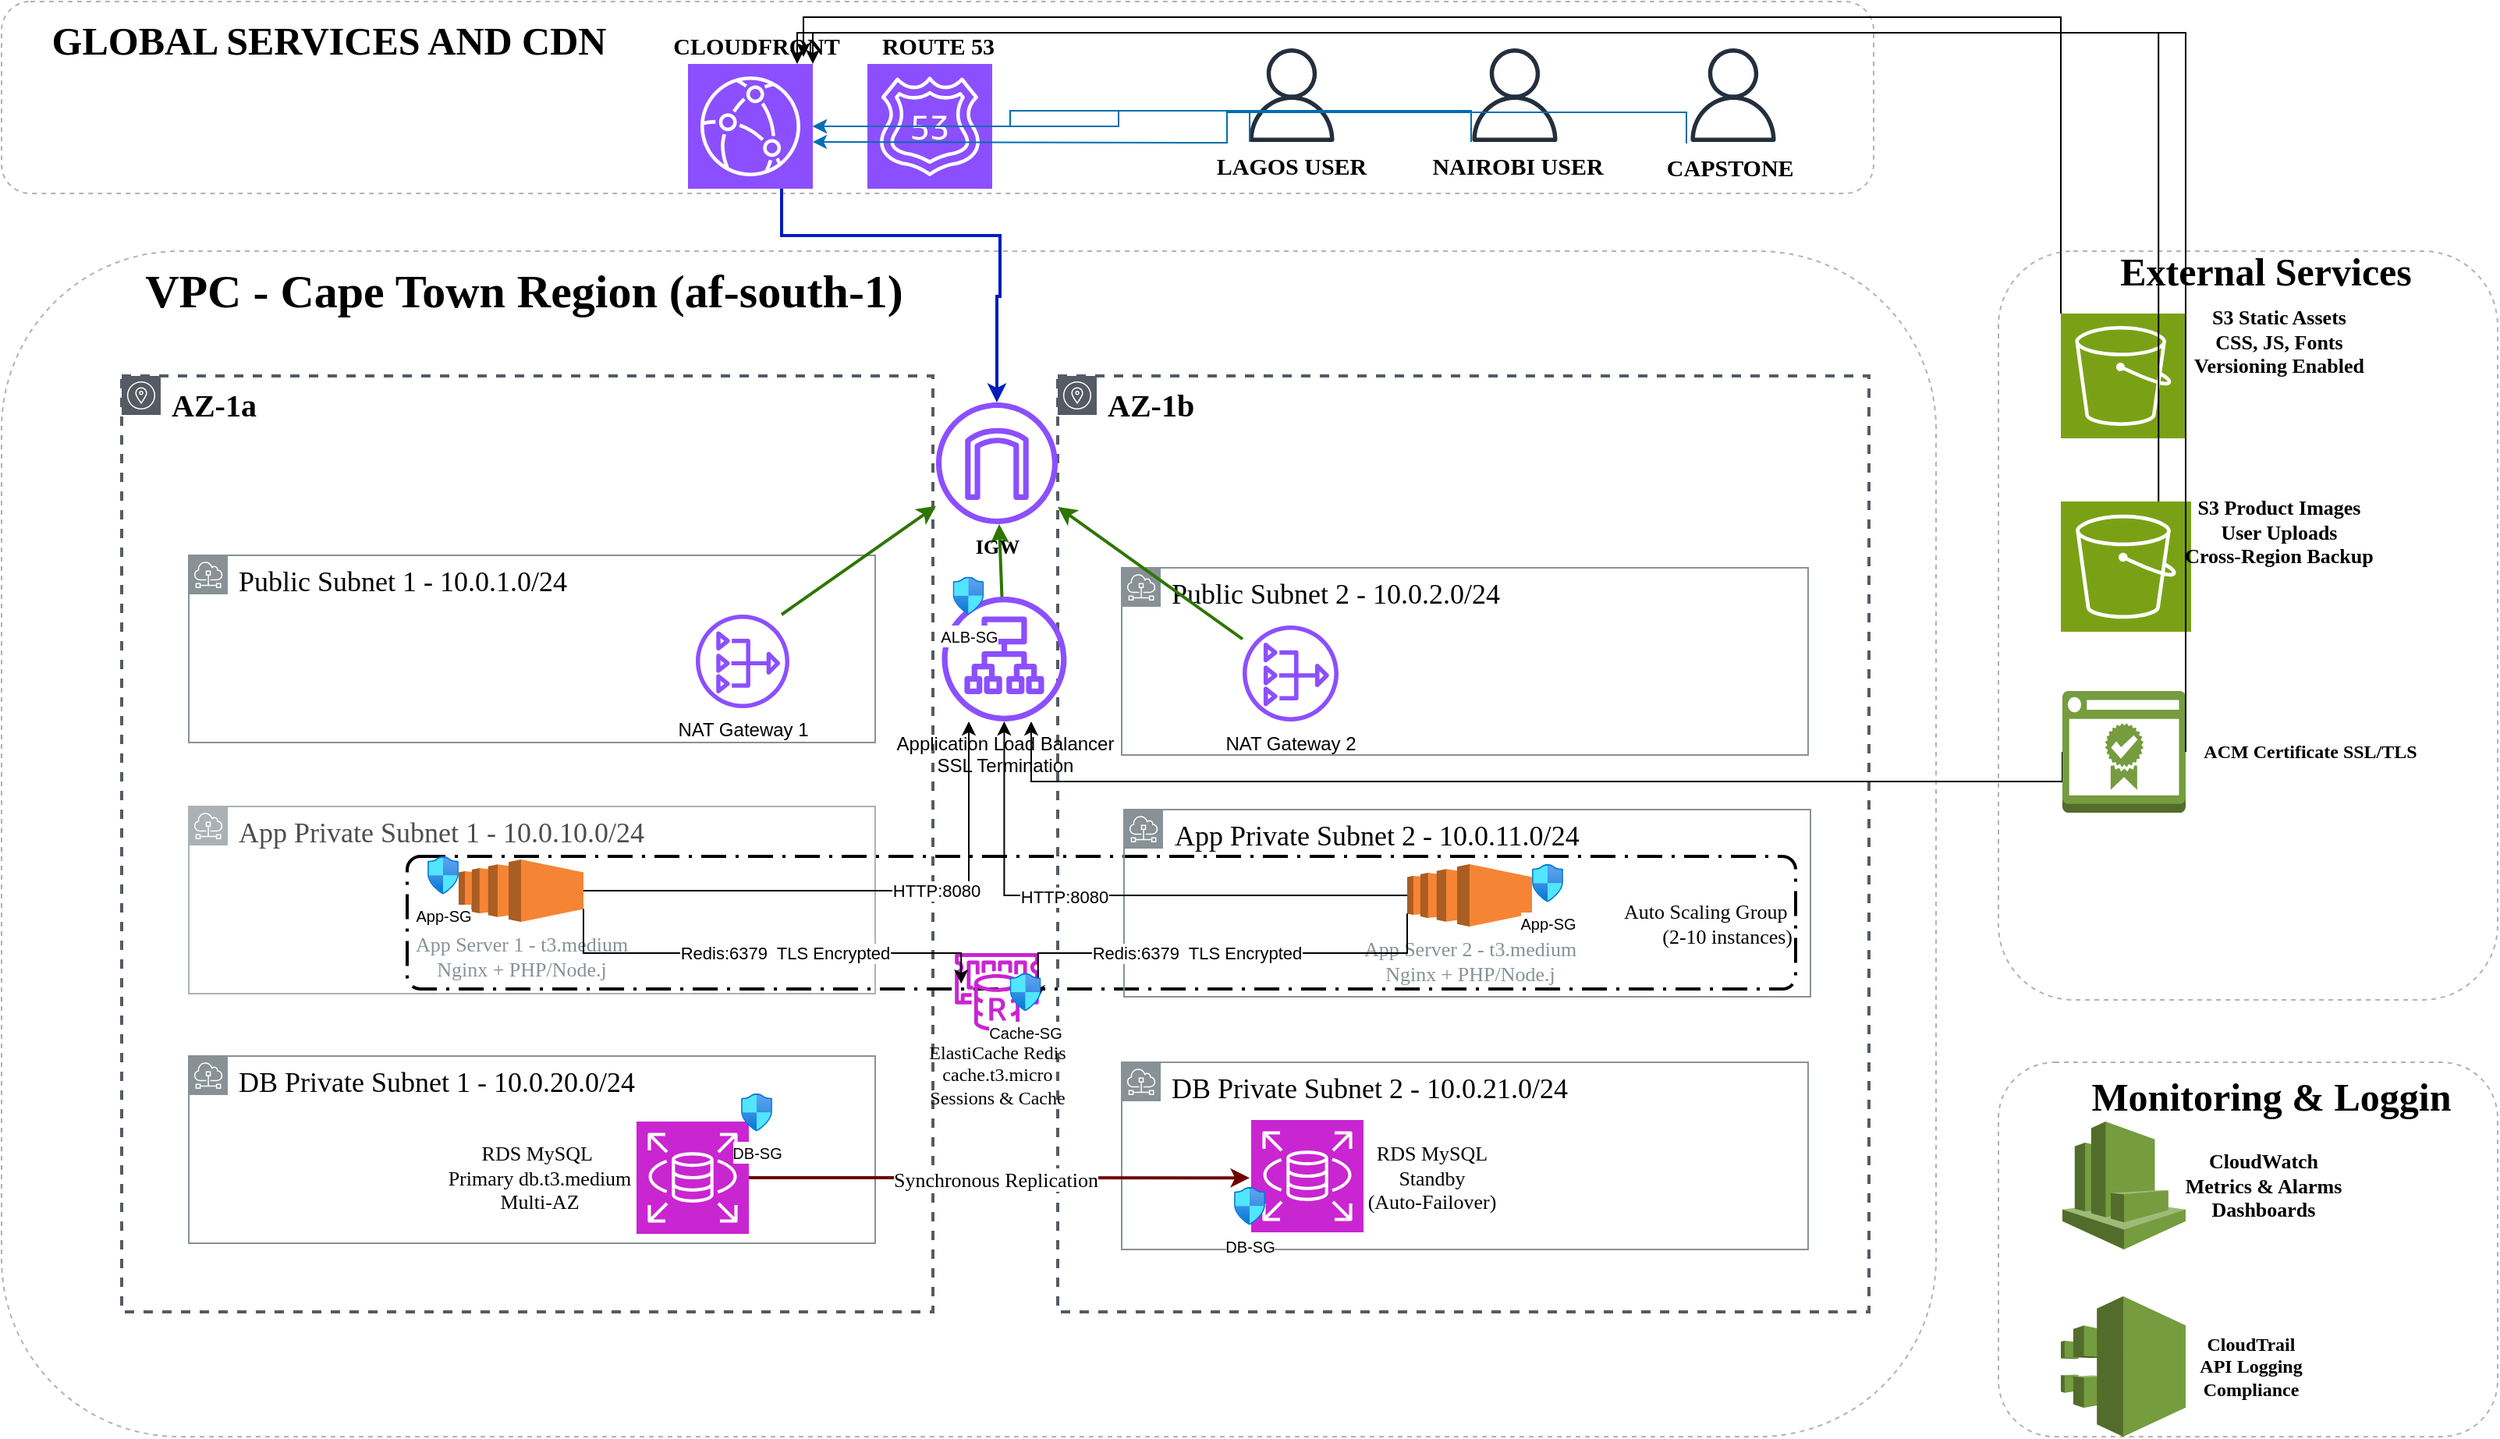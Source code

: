 <mxfile version="28.0.6">
  <diagram name="Page-1" id="5TcO3Cgt4jgk33reGoPJ">
    <mxGraphModel dx="1216" dy="671" grid="1" gridSize="10" guides="1" tooltips="1" connect="1" arrows="1" fold="1" page="1" pageScale="1" pageWidth="1654" pageHeight="1169" background="light-dark(#FFFFFF,#FFFFFF)" math="0" shadow="0">
      <root>
        <mxCell id="0" />
        <mxCell id="1" parent="0" />
        <mxCell id="nSHwTRVry-LW_iIkhGNn-30" value="&lt;span style=&quot;font-size: 18px;&quot;&gt;&lt;font face=&quot;Arial Bold&quot; style=&quot;color: light-dark(rgb(0, 0, 0), rgb(0, 0, 0));&quot;&gt;App Private Subnet 1 - 10.0.10.0/24&lt;/font&gt;&lt;/span&gt;" style="sketch=0;outlineConnect=0;gradientColor=none;html=1;whiteSpace=wrap;fontSize=12;fontStyle=0;shape=mxgraph.aws4.group;grIcon=mxgraph.aws4.group_subnet;strokeColor=light-dark(#879196,#000000);fillColor=none;verticalAlign=top;align=left;spacingLeft=30;fontColor=#879196;dashed=0;" vertex="1" parent="1">
          <mxGeometry x="120" y="596" width="440" height="120" as="geometry" />
        </mxCell>
        <mxCell id="sDEc0Gv_ijARRJc-_JzN-5" value="" style="rounded=1;whiteSpace=wrap;html=1;opacity=30;dashed=1;strokeColor=light-dark(#000000,#D3D3D3);" parent="1" vertex="1">
          <mxGeometry y="240" width="1240" height="760" as="geometry" />
        </mxCell>
        <mxCell id="nSHwTRVry-LW_iIkhGNn-27" value="&lt;font face=&quot;Arial Bold&quot; style=&quot;color: light-dark(rgb(0, 0, 0), rgb(0, 0, 0)); font-size: 20px;&quot;&gt;&lt;b style=&quot;&quot;&gt;AZ-1b&lt;/b&gt;&lt;/font&gt;" style="sketch=0;outlineConnect=0;gradientColor=none;html=1;whiteSpace=wrap;fontSize=12;fontStyle=0;shape=mxgraph.aws4.group;grIcon=mxgraph.aws4.group_availability_zone;strokeColor=light-dark(#545B64,#000000);fillColor=none;verticalAlign=top;align=left;spacingLeft=30;fontColor=#545B64;dashed=1;strokeWidth=2;" vertex="1" parent="1">
          <mxGeometry x="677" y="320" width="520" height="600" as="geometry" />
        </mxCell>
        <mxCell id="nSHwTRVry-LW_iIkhGNn-26" value="&lt;font face=&quot;Arial Bold&quot; style=&quot;color: light-dark(rgb(0, 0, 0), rgb(0, 0, 0)); font-size: 20px;&quot;&gt;&lt;b style=&quot;&quot;&gt;AZ-1a&lt;/b&gt;&lt;/font&gt;" style="sketch=0;outlineConnect=0;gradientColor=none;html=1;whiteSpace=wrap;fontSize=12;fontStyle=0;shape=mxgraph.aws4.group;grIcon=mxgraph.aws4.group_availability_zone;strokeColor=light-dark(#545B64,#000000);fillColor=none;verticalAlign=top;align=left;spacingLeft=30;fontColor=#545B64;dashed=1;strokeWidth=2;" vertex="1" parent="1">
          <mxGeometry x="77" y="320" width="520" height="600" as="geometry" />
        </mxCell>
        <mxCell id="nSHwTRVry-LW_iIkhGNn-45" value="Auto Scaling Group &#xa;(2-10 instances)" style="rounded=1;arcSize=10;dashed=1;fillColor=none;gradientColor=none;dashPattern=8 3 1 3;strokeWidth=2;strokeColor=light-dark(#000000,#0000FF);align=right;fontColor=light-dark(#000000,#0000FF);fontFamily=Arial Bold;fontSize=13;" vertex="1" parent="1">
          <mxGeometry x="260" y="628" width="890" height="85" as="geometry" />
        </mxCell>
        <mxCell id="sDEc0Gv_ijARRJc-_JzN-2" value="" style="rounded=1;whiteSpace=wrap;html=1;opacity=30;dashed=1;strokeColor=light-dark(#000000,#D3D3D3);glass=0;" parent="1" vertex="1">
          <mxGeometry y="80" width="1200" height="123" as="geometry" />
        </mxCell>
        <mxCell id="nSHwTRVry-LW_iIkhGNn-2" value="" style="rounded=1;whiteSpace=wrap;html=1;opacity=30;dashed=1;strokeColor=light-dark(#000000,#D3D3D3);glass=0;" vertex="1" parent="1">
          <mxGeometry x="1280" y="240" width="320" height="480" as="geometry" />
        </mxCell>
        <mxCell id="sDEc0Gv_ijARRJc-_JzN-4" value="&lt;b&gt;&lt;font face=&quot;Arial Bold&quot; style=&quot;color: light-dark(rgb(0, 0, 0), rgb(0, 0, 0)); font-size: 25px;&quot;&gt;GLOBAL SERVICES AND CDN&lt;/font&gt;&lt;/b&gt;" style="text;html=1;align=center;verticalAlign=middle;whiteSpace=wrap;rounded=0;" parent="1" vertex="1">
          <mxGeometry x="10" y="90" width="400" height="30" as="geometry" />
        </mxCell>
        <mxCell id="nSHwTRVry-LW_iIkhGNn-1" value="&lt;font face=&quot;Arial Bold&quot; style=&quot;color: light-dark(rgb(0, 0, 0), rgb(0, 0, 0)); font-size: 30px;&quot;&gt;&lt;b style=&quot;&quot;&gt;VPC - Cape Town Region (af-south-1)&lt;/b&gt;&lt;/font&gt;" style="text;html=1;align=center;verticalAlign=middle;whiteSpace=wrap;rounded=0;" vertex="1" parent="1">
          <mxGeometry x="40" y="250" width="590" height="30" as="geometry" />
        </mxCell>
        <mxCell id="nSHwTRVry-LW_iIkhGNn-3" value="&lt;font face=&quot;Arial Bold&quot; style=&quot;color: light-dark(rgb(0, 0, 0), rgb(0, 0, 0)); font-size: 25px;&quot;&gt;&lt;b style=&quot;&quot;&gt;External Services&lt;/b&gt;&lt;/font&gt;" style="text;html=1;align=center;verticalAlign=middle;whiteSpace=wrap;rounded=0;" vertex="1" parent="1">
          <mxGeometry x="1350" y="238" width="203" height="30" as="geometry" />
        </mxCell>
        <mxCell id="nSHwTRVry-LW_iIkhGNn-8" value="" style="rounded=1;whiteSpace=wrap;html=1;opacity=30;dashed=1;strokeColor=light-dark(#000000,#D3D3D3);glass=0;" vertex="1" parent="1">
          <mxGeometry x="1280" y="760" width="320" height="240" as="geometry" />
        </mxCell>
        <mxCell id="nSHwTRVry-LW_iIkhGNn-9" value="&lt;font face=&quot;Arial Bold&quot; style=&quot;color: light-dark(rgb(0, 0, 0), rgb(0, 0, 0)); font-size: 25px;&quot;&gt;&lt;b style=&quot;&quot;&gt;Monitoring &amp;amp; Loggin&lt;/b&gt;&lt;/font&gt;" style="text;html=1;align=center;verticalAlign=middle;whiteSpace=wrap;rounded=0;" vertex="1" parent="1">
          <mxGeometry x="1320" y="767" width="270" height="30" as="geometry" />
        </mxCell>
        <mxCell id="nSHwTRVry-LW_iIkhGNn-10" value="" style="sketch=0;points=[[0,0,0],[0.25,0,0],[0.5,0,0],[0.75,0,0],[1,0,0],[0,1,0],[0.25,1,0],[0.5,1,0],[0.75,1,0],[1,1,0],[0,0.25,0],[0,0.5,0],[0,0.75,0],[1,0.25,0],[1,0.5,0],[1,0.75,0]];outlineConnect=0;fontColor=#232F3E;fillColor=#8C4FFF;strokeColor=#ffffff;dashed=0;verticalLabelPosition=bottom;verticalAlign=top;align=center;html=1;fontSize=12;fontStyle=0;aspect=fixed;shape=mxgraph.aws4.resourceIcon;resIcon=mxgraph.aws4.route_53;" vertex="1" parent="1">
          <mxGeometry x="555" y="120" width="80" height="80" as="geometry" />
        </mxCell>
        <mxCell id="nSHwTRVry-LW_iIkhGNn-83" style="edgeStyle=orthogonalEdgeStyle;rounded=0;orthogonalLoop=1;jettySize=auto;html=1;exitX=0.75;exitY=1;exitDx=0;exitDy=0;exitPerimeter=0;fillColor=#0050ef;strokeColor=#001DBC;strokeWidth=2;" edge="1" parent="1" source="nSHwTRVry-LW_iIkhGNn-11" target="nSHwTRVry-LW_iIkhGNn-37">
          <mxGeometry relative="1" as="geometry">
            <Array as="points">
              <mxPoint x="500" y="230" />
              <mxPoint x="640" y="230" />
              <mxPoint x="640" y="269" />
              <mxPoint x="638" y="269" />
            </Array>
          </mxGeometry>
        </mxCell>
        <mxCell id="nSHwTRVry-LW_iIkhGNn-11" value="" style="sketch=0;points=[[0,0,0],[0.25,0,0],[0.5,0,0],[0.75,0,0],[1,0,0],[0,1,0],[0.25,1,0],[0.5,1,0],[0.75,1,0],[1,1,0],[0,0.25,0],[0,0.5,0],[0,0.75,0],[1,0.25,0],[1,0.5,0],[1,0.75,0]];outlineConnect=0;fontColor=#232F3E;fillColor=#8C4FFF;strokeColor=#ffffff;dashed=0;verticalLabelPosition=bottom;verticalAlign=top;align=center;html=1;fontSize=12;fontStyle=0;aspect=fixed;shape=mxgraph.aws4.resourceIcon;resIcon=mxgraph.aws4.cloudfront;" vertex="1" parent="1">
          <mxGeometry x="440" y="120" width="80" height="80" as="geometry" />
        </mxCell>
        <mxCell id="nSHwTRVry-LW_iIkhGNn-12" value="&lt;font style=&quot;color: light-dark(rgb(0, 0, 0), rgb(0, 0, 0)); font-size: 15px;&quot; face=&quot;Arial Bold&quot;&gt;&lt;b style=&quot;&quot;&gt;CLOUDFRONT&lt;/b&gt;&lt;/font&gt;" style="text;html=1;align=center;verticalAlign=middle;whiteSpace=wrap;rounded=0;strokeWidth=4;" vertex="1" parent="1">
          <mxGeometry x="454" y="93" width="60" height="30" as="geometry" />
        </mxCell>
        <mxCell id="nSHwTRVry-LW_iIkhGNn-15" value="&lt;font style=&quot;color: light-dark(rgb(0, 0, 0), rgb(0, 0, 0)); font-size: 15px;&quot; face=&quot;Arial Bold&quot;&gt;&lt;b style=&quot;&quot;&gt;ROUTE 53&lt;/b&gt;&lt;/font&gt;" style="text;html=1;align=center;verticalAlign=middle;whiteSpace=wrap;rounded=0;strokeWidth=4;" vertex="1" parent="1">
          <mxGeometry x="563" y="93" width="75" height="30" as="geometry" />
        </mxCell>
        <mxCell id="nSHwTRVry-LW_iIkhGNn-16" value="" style="sketch=0;outlineConnect=0;fontColor=#232F3E;gradientColor=none;fillColor=light-dark(#232F3D,#000000);strokeColor=none;dashed=0;verticalLabelPosition=bottom;verticalAlign=top;align=center;html=1;fontSize=12;fontStyle=0;aspect=fixed;pointerEvents=1;shape=mxgraph.aws4.user;" vertex="1" parent="1">
          <mxGeometry x="797" y="110" width="60" height="60" as="geometry" />
        </mxCell>
        <mxCell id="nSHwTRVry-LW_iIkhGNn-17" value="" style="sketch=0;outlineConnect=0;fontColor=#232F3E;gradientColor=none;fillColor=light-dark(#232F3D,#000000);strokeColor=none;dashed=0;verticalLabelPosition=bottom;verticalAlign=top;align=center;html=1;fontSize=12;fontStyle=0;aspect=fixed;pointerEvents=1;shape=mxgraph.aws4.user;" vertex="1" parent="1">
          <mxGeometry x="940" y="110" width="60" height="60" as="geometry" />
        </mxCell>
        <mxCell id="nSHwTRVry-LW_iIkhGNn-18" value="" style="sketch=0;outlineConnect=0;fontColor=#232F3E;gradientColor=none;fillColor=light-dark(#232F3D,#000000);strokeColor=none;dashed=0;verticalLabelPosition=bottom;verticalAlign=top;align=center;html=1;fontSize=12;fontStyle=0;aspect=fixed;pointerEvents=1;shape=mxgraph.aws4.user;" vertex="1" parent="1">
          <mxGeometry x="1080" y="110" width="60" height="60" as="geometry" />
        </mxCell>
        <mxCell id="nSHwTRVry-LW_iIkhGNn-22" style="edgeStyle=orthogonalEdgeStyle;rounded=0;orthogonalLoop=1;jettySize=auto;html=1;exitX=0.25;exitY=0;exitDx=0;exitDy=0;startSize=10;fillColor=#1ba1e2;strokeColor=#006EAF;" edge="1" parent="1" source="nSHwTRVry-LW_iIkhGNn-19" target="nSHwTRVry-LW_iIkhGNn-11">
          <mxGeometry relative="1" as="geometry" />
        </mxCell>
        <mxCell id="nSHwTRVry-LW_iIkhGNn-19" value="&lt;font style=&quot;color: light-dark(rgb(0, 0, 0), rgb(0, 0, 0)); font-size: 15px;&quot; face=&quot;Arial Bold&quot;&gt;&lt;b style=&quot;&quot;&gt;LAGOS USER&lt;/b&gt;&lt;/font&gt;" style="text;html=1;align=center;verticalAlign=middle;whiteSpace=wrap;rounded=0;strokeWidth=4;" vertex="1" parent="1">
          <mxGeometry x="773" y="170" width="108" height="30" as="geometry" />
        </mxCell>
        <mxCell id="nSHwTRVry-LW_iIkhGNn-20" value="&lt;font style=&quot;color: light-dark(rgb(0, 0, 0), rgb(0, 0, 0)); font-size: 15px;&quot; face=&quot;Arial Bold&quot;&gt;&lt;b style=&quot;&quot;&gt;NAIROBI USER&lt;/b&gt;&lt;/font&gt;" style="text;html=1;align=center;verticalAlign=middle;whiteSpace=wrap;rounded=0;strokeWidth=4;" vertex="1" parent="1">
          <mxGeometry x="912" y="170" width="120" height="30" as="geometry" />
        </mxCell>
        <mxCell id="nSHwTRVry-LW_iIkhGNn-24" style="edgeStyle=orthogonalEdgeStyle;rounded=0;orthogonalLoop=1;jettySize=auto;html=1;exitX=0.25;exitY=0;exitDx=0;exitDy=0;startSize=11;fillColor=#1ba1e2;strokeColor=#006EAF;" edge="1" parent="1" source="nSHwTRVry-LW_iIkhGNn-21">
          <mxGeometry relative="1" as="geometry">
            <mxPoint x="520" y="170" as="targetPoint" />
          </mxGeometry>
        </mxCell>
        <mxCell id="nSHwTRVry-LW_iIkhGNn-21" value="&lt;font style=&quot;color: light-dark(rgb(0, 0, 0), rgb(0, 0, 0)); font-size: 15px;&quot; face=&quot;Arial Bold&quot;&gt;&lt;b style=&quot;&quot;&gt;CAPSTONE&amp;nbsp;&lt;/b&gt;&lt;/font&gt;" style="text;html=1;align=center;verticalAlign=middle;whiteSpace=wrap;rounded=0;strokeWidth=4;" vertex="1" parent="1">
          <mxGeometry x="1050" y="171" width="120" height="30" as="geometry" />
        </mxCell>
        <mxCell id="nSHwTRVry-LW_iIkhGNn-23" style="edgeStyle=orthogonalEdgeStyle;rounded=0;orthogonalLoop=1;jettySize=auto;html=1;exitX=0.25;exitY=0;exitDx=0;exitDy=0;entryX=1;entryY=0.5;entryDx=0;entryDy=0;entryPerimeter=0;shadow=0;startSize=10;fillColor=#1ba1e2;strokeColor=#006EAF;" edge="1" parent="1" source="nSHwTRVry-LW_iIkhGNn-20" target="nSHwTRVry-LW_iIkhGNn-11">
          <mxGeometry relative="1" as="geometry" />
        </mxCell>
        <mxCell id="nSHwTRVry-LW_iIkhGNn-29" value="&lt;font face=&quot;Arial Bold&quot; style=&quot;color: light-dark(rgb(0, 0, 0), rgb(0, 0, 0));&quot;&gt;&lt;span style=&quot;font-size: 18px;&quot;&gt;Public Subnet 1 - 10.0.1.0/24&lt;/span&gt;&lt;/font&gt;" style="sketch=0;outlineConnect=0;gradientColor=none;html=1;whiteSpace=wrap;fontSize=12;fontStyle=0;shape=mxgraph.aws4.group;grIcon=mxgraph.aws4.group_subnet;strokeColor=light-dark(#879196,#000000);fillColor=none;verticalAlign=top;align=left;spacingLeft=30;fontColor=#879196;dashed=0;" vertex="1" parent="1">
          <mxGeometry x="120" y="435" width="440" height="120" as="geometry" />
        </mxCell>
        <mxCell id="nSHwTRVry-LW_iIkhGNn-31" value="&lt;font face=&quot;Arial Bold&quot; style=&quot;color: light-dark(rgb(0, 0, 0), rgb(0, 0, 0));&quot;&gt;&lt;span style=&quot;font-size: 18px;&quot;&gt;DB Private Subnet 1 - 10.0.20.0/24&lt;/span&gt;&lt;/font&gt;" style="sketch=0;outlineConnect=0;gradientColor=none;html=1;whiteSpace=wrap;fontSize=12;fontStyle=0;shape=mxgraph.aws4.group;grIcon=mxgraph.aws4.group_subnet;strokeColor=light-dark(#879196,#000000);fillColor=none;verticalAlign=top;align=left;spacingLeft=30;fontColor=#879196;dashed=0;" vertex="1" parent="1">
          <mxGeometry x="120" y="756" width="440" height="120" as="geometry" />
        </mxCell>
        <mxCell id="nSHwTRVry-LW_iIkhGNn-32" value="&lt;span style=&quot;font-size: 18px;&quot;&gt;&lt;font face=&quot;Arial Bold&quot; style=&quot;color: light-dark(rgb(0, 0, 0), rgb(0, 0, 0));&quot;&gt;Public Subnet 2 - 10.0.2.0/24&lt;/font&gt;&lt;/span&gt;" style="sketch=0;outlineConnect=0;gradientColor=none;html=1;whiteSpace=wrap;fontSize=12;fontStyle=0;shape=mxgraph.aws4.group;grIcon=mxgraph.aws4.group_subnet;strokeColor=light-dark(#879196,#000000);fillColor=none;verticalAlign=top;align=left;spacingLeft=30;fontColor=#879196;dashed=0;" vertex="1" parent="1">
          <mxGeometry x="718" y="443" width="440" height="120" as="geometry" />
        </mxCell>
        <mxCell id="nSHwTRVry-LW_iIkhGNn-33" value="&lt;span style=&quot;font-size: 18px;&quot;&gt;&lt;font face=&quot;Arial Bold&quot; style=&quot;color: light-dark(rgb(0, 0, 0), rgb(0, 0, 0));&quot;&gt;App Private Subnet 2 - 10.0.11.0/24&lt;/font&gt;&lt;/span&gt;" style="sketch=0;outlineConnect=0;gradientColor=none;html=1;whiteSpace=wrap;fontSize=12;fontStyle=0;shape=mxgraph.aws4.group;grIcon=mxgraph.aws4.group_subnet;strokeColor=light-dark(#879196,#000000);fillColor=none;verticalAlign=top;align=left;spacingLeft=30;fontColor=#879196;dashed=0;" vertex="1" parent="1">
          <mxGeometry x="719.5" y="598" width="440" height="120" as="geometry" />
        </mxCell>
        <mxCell id="nSHwTRVry-LW_iIkhGNn-34" value="&lt;font face=&quot;Arial Bold&quot; style=&quot;color: light-dark(rgb(0, 0, 0), rgb(0, 0, 0));&quot;&gt;&lt;span style=&quot;font-size: 18px;&quot;&gt;DB Private Subnet 2 - 10.0.21.0/24&lt;/span&gt;&lt;/font&gt;" style="sketch=0;outlineConnect=0;gradientColor=none;html=1;whiteSpace=wrap;fontSize=12;fontStyle=0;shape=mxgraph.aws4.group;grIcon=mxgraph.aws4.group_subnet;strokeColor=light-dark(#879196,#000000);fillColor=none;verticalAlign=top;align=left;spacingLeft=30;fontColor=#879196;dashed=0;" vertex="1" parent="1">
          <mxGeometry x="718" y="760" width="440" height="120" as="geometry" />
        </mxCell>
        <mxCell id="nSHwTRVry-LW_iIkhGNn-35" value="&lt;font style=&quot;color: light-dark(rgb(0, 0, 0), rgb(0, 0, 0));&quot;&gt;NAT Gateway 1&lt;/font&gt;" style="sketch=0;outlineConnect=0;fontColor=#232F3E;gradientColor=none;fillColor=#8C4FFF;strokeColor=none;dashed=0;verticalLabelPosition=bottom;verticalAlign=top;align=center;html=1;fontSize=12;fontStyle=0;aspect=fixed;pointerEvents=1;shape=mxgraph.aws4.nat_gateway;" vertex="1" parent="1">
          <mxGeometry x="445" y="473" width="60" height="60" as="geometry" />
        </mxCell>
        <mxCell id="nSHwTRVry-LW_iIkhGNn-36" value="&lt;font style=&quot;color: light-dark(rgb(0, 0, 0), rgb(0, 0, 0));&quot;&gt;NAT Gateway 2&lt;/font&gt;" style="sketch=0;outlineConnect=0;fontColor=#232F3E;gradientColor=none;fillColor=#8C4FFF;strokeColor=none;dashed=0;verticalLabelPosition=bottom;verticalAlign=top;align=center;html=1;fontSize=12;fontStyle=0;aspect=fixed;pointerEvents=1;shape=mxgraph.aws4.nat_gateway;points=[];" vertex="1" parent="1">
          <mxGeometry x="795.5" y="480" width="61.5" height="61.5" as="geometry" />
        </mxCell>
        <mxCell id="nSHwTRVry-LW_iIkhGNn-38" value="" style="endArrow=classic;html=1;rounded=0;fillColor=#60a917;strokeColor=#2D7600;strokeWidth=2;" edge="1" parent="1" target="nSHwTRVry-LW_iIkhGNn-37">
          <mxGeometry width="50" height="50" relative="1" as="geometry">
            <mxPoint x="500" y="473" as="sourcePoint" />
            <mxPoint x="550" y="423" as="targetPoint" />
          </mxGeometry>
        </mxCell>
        <mxCell id="nSHwTRVry-LW_iIkhGNn-39" value="" style="endArrow=classic;html=1;rounded=0;fillColor=#60a917;strokeColor=#2D7600;strokeWidth=2;" edge="1" parent="1" source="nSHwTRVry-LW_iIkhGNn-36" target="nSHwTRVry-LW_iIkhGNn-37">
          <mxGeometry width="50" height="50" relative="1" as="geometry">
            <mxPoint x="912" y="505" as="sourcePoint" />
            <mxPoint x="1017" y="380" as="targetPoint" />
          </mxGeometry>
        </mxCell>
        <mxCell id="nSHwTRVry-LW_iIkhGNn-41" value="" style="endArrow=classic;html=1;rounded=0;fillColor=#60a917;strokeColor=#2D7600;strokeWidth=2;" edge="1" parent="1" source="nSHwTRVry-LW_iIkhGNn-40" target="nSHwTRVry-LW_iIkhGNn-37">
          <mxGeometry width="50" height="50" relative="1" as="geometry">
            <mxPoint x="650" y="505" as="sourcePoint" />
            <mxPoint x="755" y="380" as="targetPoint" />
          </mxGeometry>
        </mxCell>
        <mxCell id="nSHwTRVry-LW_iIkhGNn-46" style="edgeStyle=orthogonalEdgeStyle;rounded=0;orthogonalLoop=1;jettySize=auto;html=1;exitX=1;exitY=0.5;exitDx=0;exitDy=0;exitPerimeter=0;strokeColor=light-dark(#000000,#0000FF);" edge="1" parent="1" source="nSHwTRVry-LW_iIkhGNn-42" target="nSHwTRVry-LW_iIkhGNn-40">
          <mxGeometry relative="1" as="geometry">
            <Array as="points">
              <mxPoint x="620" y="650" />
            </Array>
          </mxGeometry>
        </mxCell>
        <mxCell id="nSHwTRVry-LW_iIkhGNn-47" value="HTTP:8080" style="edgeLabel;html=1;align=center;verticalAlign=middle;resizable=0;points=[];" vertex="1" connectable="0" parent="nSHwTRVry-LW_iIkhGNn-46">
          <mxGeometry x="0.269" relative="1" as="geometry">
            <mxPoint as="offset" />
          </mxGeometry>
        </mxCell>
        <mxCell id="nSHwTRVry-LW_iIkhGNn-42" value="&lt;font style=&quot;font-size: 13px;&quot;&gt;&lt;font style=&quot;color: light-dark(rgb(135, 145, 150), rgb(0, 0, 0));&quot; face=&quot;Arial Bold&quot;&gt;App Server 1 -&amp;nbsp;&lt;/font&gt;&lt;span style=&quot;color: light-dark(rgb(135, 145, 150), rgb(0, 0, 0)); font-family: &amp;quot;Arial Bold&amp;quot;; background-color: transparent;&quot;&gt;t3.medium&lt;/span&gt;&lt;/font&gt;&lt;div&gt;&lt;div&gt;&lt;font style=&quot;color: light-dark(rgb(135, 145, 150), rgb(0, 0, 0)); font-size: 13px;&quot; face=&quot;Arial Bold&quot;&gt;Nginx + PHP/Node.j&lt;/font&gt;&lt;/div&gt;&lt;/div&gt;" style="outlineConnect=0;dashed=0;verticalLabelPosition=bottom;verticalAlign=top;align=center;html=1;shape=mxgraph.aws3.ec2;fillColor=#F58534;gradientColor=none;" vertex="1" parent="1">
          <mxGeometry x="293" y="630" width="80" height="40" as="geometry" />
        </mxCell>
        <mxCell id="nSHwTRVry-LW_iIkhGNn-48" style="edgeStyle=orthogonalEdgeStyle;rounded=0;orthogonalLoop=1;jettySize=auto;html=1;exitX=0;exitY=0.5;exitDx=0;exitDy=0;exitPerimeter=0;strokeColor=light-dark(#000000,#0000FF);" edge="1" parent="1" source="nSHwTRVry-LW_iIkhGNn-43" target="nSHwTRVry-LW_iIkhGNn-40">
          <mxGeometry relative="1" as="geometry" />
        </mxCell>
        <mxCell id="nSHwTRVry-LW_iIkhGNn-49" value="HTTP:8080" style="edgeLabel;html=1;align=center;verticalAlign=middle;resizable=0;points=[];" vertex="1" connectable="0" parent="nSHwTRVry-LW_iIkhGNn-48">
          <mxGeometry x="0.189" y="1" relative="1" as="geometry">
            <mxPoint as="offset" />
          </mxGeometry>
        </mxCell>
        <mxCell id="nSHwTRVry-LW_iIkhGNn-43" value="&lt;font style=&quot;font-size: 13px;&quot;&gt;&lt;font style=&quot;color: light-dark(rgb(135, 145, 150), rgb(0, 0, 0));&quot; face=&quot;Arial Bold&quot;&gt;App Server 2 -&amp;nbsp;&lt;/font&gt;&lt;span style=&quot;color: light-dark(rgb(135, 145, 150), rgb(0, 0, 0)); font-family: &amp;quot;Arial Bold&amp;quot;; background-color: transparent;&quot;&gt;t3.medium&lt;/span&gt;&lt;/font&gt;&lt;div&gt;&lt;div&gt;&lt;font style=&quot;color: light-dark(rgb(135, 145, 150), rgb(0, 0, 0)); font-size: 13px;&quot; face=&quot;Arial Bold&quot;&gt;Nginx + PHP/Node.j&lt;/font&gt;&lt;/div&gt;&lt;/div&gt;" style="outlineConnect=0;dashed=0;verticalLabelPosition=bottom;verticalAlign=top;align=center;html=1;shape=mxgraph.aws3.ec2;fillColor=#F58534;gradientColor=none;" vertex="1" parent="1">
          <mxGeometry x="901" y="633" width="80" height="40" as="geometry" />
        </mxCell>
        <mxCell id="nSHwTRVry-LW_iIkhGNn-55" value="" style="group" vertex="1" connectable="0" parent="1">
          <mxGeometry x="801" y="797" width="166" height="72" as="geometry" />
        </mxCell>
        <mxCell id="nSHwTRVry-LW_iIkhGNn-53" value="" style="sketch=0;points=[[0,0,0],[0.25,0,0],[0.5,0,0],[0.75,0,0],[1,0,0],[0,1,0],[0.25,1,0],[0.5,1,0],[0.75,1,0],[1,1,0],[0,0.25,0],[0,0.5,0],[0,0.75,0],[1,0.25,0],[1,0.5,0],[1,0.75,0]];outlineConnect=0;fontColor=#232F3E;fillColor=#C925D1;strokeColor=#ffffff;dashed=0;verticalLabelPosition=bottom;verticalAlign=top;align=center;html=1;fontSize=12;fontStyle=0;aspect=fixed;shape=mxgraph.aws4.resourceIcon;resIcon=mxgraph.aws4.rds;" vertex="1" parent="nSHwTRVry-LW_iIkhGNn-55">
          <mxGeometry width="72" height="72" as="geometry" />
        </mxCell>
        <mxCell id="nSHwTRVry-LW_iIkhGNn-54" value="&lt;font style=&quot;font-size: 13px; color: light-dark(rgb(0, 0, 0), rgb(0, 0, 0));&quot; face=&quot;Arial Bold&quot;&gt;RDS MySQL Standby&lt;/font&gt;&lt;div&gt;&lt;font style=&quot;font-size: 13px; color: light-dark(rgb(0, 0, 0), rgb(0, 0, 0));&quot; face=&quot;Arial Bold&quot;&gt;(Auto-Failover)&lt;/font&gt;&lt;/div&gt;" style="text;html=1;align=center;verticalAlign=middle;whiteSpace=wrap;rounded=0;" vertex="1" parent="nSHwTRVry-LW_iIkhGNn-55">
          <mxGeometry x="66" y="22" width="100" height="30" as="geometry" />
        </mxCell>
        <mxCell id="nSHwTRVry-LW_iIkhGNn-88" value="&lt;font style=&quot;font-size: 10px;&quot;&gt;DB-SG&lt;/font&gt;" style="image;aspect=fixed;html=1;points=[];align=center;fontSize=12;image=img/lib/azure2/networking/Network_Security_Groups.svg;" vertex="1" parent="nSHwTRVry-LW_iIkhGNn-55">
          <mxGeometry x="-11" y="43" width="20" height="24.29" as="geometry" />
        </mxCell>
        <mxCell id="nSHwTRVry-LW_iIkhGNn-57" value="" style="group" vertex="1" connectable="0" parent="1">
          <mxGeometry x="280" y="798" width="199" height="72" as="geometry" />
        </mxCell>
        <mxCell id="nSHwTRVry-LW_iIkhGNn-58" style="edgeStyle=orthogonalEdgeStyle;rounded=0;orthogonalLoop=1;jettySize=auto;html=1;exitX=1;exitY=0.5;exitDx=0;exitDy=0;exitPerimeter=0;fillColor=#a20025;strokeColor=light-dark(#6F0000,#FF0000);strokeWidth=2;" edge="1" parent="nSHwTRVry-LW_iIkhGNn-57" source="nSHwTRVry-LW_iIkhGNn-52">
          <mxGeometry relative="1" as="geometry">
            <mxPoint x="520.0" y="36.167" as="targetPoint" />
          </mxGeometry>
        </mxCell>
        <mxCell id="nSHwTRVry-LW_iIkhGNn-61" value="&lt;font style=&quot;font-size: 13px;&quot; face=&quot;Arial Bold&quot;&gt;Synchronous Replication&lt;/font&gt;" style="edgeLabel;html=1;align=center;verticalAlign=middle;resizable=0;points=[];" vertex="1" connectable="0" parent="nSHwTRVry-LW_iIkhGNn-58">
          <mxGeometry x="-0.017" y="-1" relative="1" as="geometry">
            <mxPoint as="offset" />
          </mxGeometry>
        </mxCell>
        <mxCell id="nSHwTRVry-LW_iIkhGNn-52" value="" style="sketch=0;points=[[0,0,0],[0.25,0,0],[0.5,0,0],[0.75,0,0],[1,0,0],[0,1,0],[0.25,1,0],[0.5,1,0],[0.75,1,0],[1,1,0],[0,0.25,0],[0,0.5,0],[0,0.75,0],[1,0.25,0],[1,0.5,0],[1,0.75,0]];outlineConnect=0;fontColor=#232F3E;fillColor=#C925D1;strokeColor=#ffffff;dashed=0;verticalLabelPosition=bottom;verticalAlign=top;align=center;html=1;fontSize=12;fontStyle=0;aspect=fixed;shape=mxgraph.aws4.resourceIcon;resIcon=mxgraph.aws4.rds;" vertex="1" parent="nSHwTRVry-LW_iIkhGNn-57">
          <mxGeometry x="127" width="72" height="72" as="geometry" />
        </mxCell>
        <mxCell id="nSHwTRVry-LW_iIkhGNn-56" value="&lt;font style=&quot;color: light-dark(rgb(0, 0, 0), rgb(0, 0, 0)); font-size: 13px;&quot; face=&quot;Arial Bold&quot;&gt;RDS MySQL&amp;nbsp;&lt;/font&gt;&lt;div&gt;&lt;span style=&quot;color: light-dark(rgb(0, 0, 0), rgb(0, 0, 0)); font-size: 13px; font-family: &amp;quot;Arial Bold&amp;quot;; background-color: transparent;&quot;&gt;Primary&amp;nbsp;&lt;/span&gt;&lt;span style=&quot;color: light-dark(rgb(0, 0, 0), rgb(0, 0, 0)); font-size: 13px; font-family: &amp;quot;Arial Bold&amp;quot;; background-color: transparent;&quot;&gt;db.t3.medium&lt;/span&gt;&lt;div&gt;&lt;div&gt;&lt;font style=&quot;color: light-dark(rgb(0, 0, 0), rgb(0, 0, 0)); font-size: 13px;&quot; face=&quot;Arial Bold&quot;&gt;Multi-AZ&lt;/font&gt;&lt;/div&gt;&lt;/div&gt;&lt;/div&gt;" style="text;html=1;align=center;verticalAlign=middle;whiteSpace=wrap;rounded=0;" vertex="1" parent="nSHwTRVry-LW_iIkhGNn-57">
          <mxGeometry x="-10" y="21" width="150" height="30" as="geometry" />
        </mxCell>
        <mxCell id="nSHwTRVry-LW_iIkhGNn-67" style="edgeStyle=orthogonalEdgeStyle;rounded=0;orthogonalLoop=1;jettySize=auto;html=1;exitX=0;exitY=0;exitDx=0;exitDy=0;exitPerimeter=0;entryX=1;entryY=0.75;entryDx=0;entryDy=0;strokeColor=light-dark(#000000,#00CC00);" edge="1" parent="1" source="nSHwTRVry-LW_iIkhGNn-62" target="nSHwTRVry-LW_iIkhGNn-12">
          <mxGeometry relative="1" as="geometry">
            <Array as="points">
              <mxPoint x="1320" y="90" />
              <mxPoint x="514" y="90" />
            </Array>
          </mxGeometry>
        </mxCell>
        <mxCell id="nSHwTRVry-LW_iIkhGNn-62" value="" style="sketch=0;points=[[0,0,0],[0.25,0,0],[0.5,0,0],[0.75,0,0],[1,0,0],[0,1,0],[0.25,1,0],[0.5,1,0],[0.75,1,0],[1,1,0],[0,0.25,0],[0,0.5,0],[0,0.75,0],[1,0.25,0],[1,0.5,0],[1,0.75,0]];outlineConnect=0;fontColor=#232F3E;fillColor=#7AA116;strokeColor=#ffffff;dashed=0;verticalLabelPosition=bottom;verticalAlign=top;align=center;html=1;fontSize=12;fontStyle=0;aspect=fixed;shape=mxgraph.aws4.resourceIcon;resIcon=mxgraph.aws4.s3;" vertex="1" parent="1">
          <mxGeometry x="1320" y="280" width="80" height="80" as="geometry" />
        </mxCell>
        <mxCell id="nSHwTRVry-LW_iIkhGNn-63" value="&lt;font face=&quot;Arial Bold&quot; style=&quot;color: light-dark(rgb(0, 0, 0), rgb(0, 0, 0)); font-size: 13px;&quot;&gt;S3 Static Assets&lt;/font&gt;&lt;div&gt;&lt;font face=&quot;Arial Bold&quot; style=&quot;color: light-dark(rgb(0, 0, 0), rgb(0, 0, 0)); font-size: 13px;&quot;&gt;CSS, JS, Fonts&lt;/font&gt;&lt;/div&gt;&lt;div&gt;&lt;font face=&quot;Arial Bold&quot; style=&quot;color: light-dark(rgb(0, 0, 0), rgb(0, 0, 0)); font-size: 13px;&quot;&gt;Versioning Enabled&lt;/font&gt;&lt;/div&gt;" style="text;html=1;align=center;verticalAlign=middle;whiteSpace=wrap;rounded=0;fontStyle=1" vertex="1" parent="1">
          <mxGeometry x="1400" y="296" width="120" height="4" as="geometry" />
        </mxCell>
        <mxCell id="nSHwTRVry-LW_iIkhGNn-68" style="edgeStyle=orthogonalEdgeStyle;rounded=0;orthogonalLoop=1;jettySize=auto;html=1;exitX=0.75;exitY=0;exitDx=0;exitDy=0;exitPerimeter=0;strokeColor=light-dark(#000000,#00CC00);" edge="1" parent="1" source="nSHwTRVry-LW_iIkhGNn-64">
          <mxGeometry relative="1" as="geometry">
            <mxPoint x="510" y="120" as="targetPoint" />
            <Array as="points">
              <mxPoint x="1383" y="100" />
              <mxPoint x="510" y="100" />
            </Array>
          </mxGeometry>
        </mxCell>
        <mxCell id="nSHwTRVry-LW_iIkhGNn-64" value="" style="sketch=0;points=[[0,0,0],[0.25,0,0],[0.5,0,0],[0.75,0,0],[1,0,0],[0,1,0],[0.25,1,0],[0.5,1,0],[0.75,1,0],[1,1,0],[0,0.25,0],[0,0.5,0],[0,0.75,0],[1,0.25,0],[1,0.5,0],[1,0.75,0]];outlineConnect=0;fontColor=#232F3E;fillColor=#7AA116;strokeColor=#ffffff;dashed=0;verticalLabelPosition=bottom;verticalAlign=top;align=center;html=1;fontSize=12;fontStyle=0;aspect=fixed;shape=mxgraph.aws4.resourceIcon;resIcon=mxgraph.aws4.s3;" vertex="1" parent="1">
          <mxGeometry x="1320" y="400.5" width="83.5" height="83.5" as="geometry" />
        </mxCell>
        <mxCell id="nSHwTRVry-LW_iIkhGNn-65" value="&lt;font face=&quot;Arial Bold&quot; style=&quot;color: light-dark(rgb(0, 0, 0), rgb(0, 0, 0)); font-size: 13px;&quot;&gt;S3 Product Images&lt;/font&gt;&lt;div&gt;&lt;font face=&quot;Arial Bold&quot; style=&quot;color: light-dark(rgb(0, 0, 0), rgb(0, 0, 0)); font-size: 13px;&quot;&gt;User Uploads&lt;/font&gt;&lt;/div&gt;&lt;div&gt;&lt;font face=&quot;Arial Bold&quot; style=&quot;color: light-dark(rgb(0, 0, 0), rgb(0, 0, 0)); font-size: 13px;&quot;&gt;Cross-Region Backup&lt;/font&gt;&lt;/div&gt;" style="text;html=1;align=center;verticalAlign=middle;whiteSpace=wrap;rounded=0;fontStyle=1" vertex="1" parent="1">
          <mxGeometry x="1390" y="405.25" width="140" height="30" as="geometry" />
        </mxCell>
        <mxCell id="nSHwTRVry-LW_iIkhGNn-69" value="" style="outlineConnect=0;dashed=0;verticalLabelPosition=bottom;verticalAlign=top;align=center;html=1;shape=mxgraph.aws3.cloudwatch;fillColor=#759C3E;gradientColor=none;" vertex="1" parent="1">
          <mxGeometry x="1321" y="798" width="79" height="82" as="geometry" />
        </mxCell>
        <mxCell id="nSHwTRVry-LW_iIkhGNn-70" value="" style="outlineConnect=0;dashed=0;verticalLabelPosition=bottom;verticalAlign=top;align=center;html=1;shape=mxgraph.aws3.cloudtrail;fillColor=#759C3E;gradientColor=none;" vertex="1" parent="1">
          <mxGeometry x="1320" y="910" width="80" height="90" as="geometry" />
        </mxCell>
        <mxCell id="nSHwTRVry-LW_iIkhGNn-71" value="&lt;font face=&quot;Arial Bold&quot; style=&quot;color: light-dark(rgb(0, 0, 0), rgb(0, 0, 0)); font-size: 13px;&quot;&gt;&lt;b&gt;CloudWatch&lt;/b&gt;&lt;/font&gt;&lt;div&gt;&lt;font face=&quot;Arial Bold&quot; style=&quot;color: light-dark(rgb(0, 0, 0), rgb(0, 0, 0)); font-size: 13px;&quot;&gt;&lt;b&gt;Metrics &amp;amp; Alarms&lt;/b&gt;&lt;/font&gt;&lt;/div&gt;&lt;div&gt;&lt;font face=&quot;Arial Bold&quot; style=&quot;color: light-dark(rgb(0, 0, 0), rgb(0, 0, 0)); font-size: 13px;&quot;&gt;&lt;b&gt;Dashboards&lt;/b&gt;&lt;/font&gt;&lt;/div&gt;" style="text;html=1;align=center;verticalAlign=middle;whiteSpace=wrap;rounded=0;" vertex="1" parent="1">
          <mxGeometry x="1390" y="824" width="120" height="30" as="geometry" />
        </mxCell>
        <mxCell id="nSHwTRVry-LW_iIkhGNn-72" value="&lt;font face=&quot;Arial Bold&quot; style=&quot;color: light-dark(rgb(0, 0, 0), rgb(0, 0, 0));&quot;&gt;&lt;b&gt;CloudTrail&lt;/b&gt;&lt;/font&gt;&lt;div&gt;&lt;font face=&quot;Arial Bold&quot; style=&quot;color: light-dark(rgb(0, 0, 0), rgb(0, 0, 0));&quot;&gt;&lt;b&gt;API Logging&lt;/b&gt;&lt;/font&gt;&lt;/div&gt;&lt;div&gt;&lt;font face=&quot;Arial Bold&quot; style=&quot;color: light-dark(rgb(0, 0, 0), rgb(0, 0, 0));&quot;&gt;&lt;b&gt;Compliance&lt;/b&gt;&lt;/font&gt;&lt;/div&gt;" style="text;html=1;align=center;verticalAlign=middle;whiteSpace=wrap;rounded=0;" vertex="1" parent="1">
          <mxGeometry x="1382" y="940" width="120" height="30" as="geometry" />
        </mxCell>
        <mxCell id="nSHwTRVry-LW_iIkhGNn-74" value="&lt;font style=&quot;color: light-dark(rgb(0, 0, 0), rgb(0, 0, 0));&quot; face=&quot;Arial Bold&quot;&gt;ElastiCache Redis&lt;/font&gt;&lt;div&gt;&lt;font style=&quot;color: light-dark(rgb(0, 0, 0), rgb(0, 0, 0));&quot; face=&quot;Arial Bold&quot;&gt;cache.t3.micro&lt;/font&gt;&lt;/div&gt;&lt;div&gt;&lt;font style=&quot;color: light-dark(rgb(0, 0, 0), rgb(0, 0, 0));&quot; face=&quot;Arial Bold&quot;&gt;Sessions &amp;amp; Cache&lt;/font&gt;&lt;/div&gt;" style="sketch=0;outlineConnect=0;fontColor=#232F3E;gradientColor=none;fillColor=#C925D1;strokeColor=none;dashed=0;verticalLabelPosition=bottom;verticalAlign=top;align=center;html=1;fontSize=12;fontStyle=0;aspect=fixed;pointerEvents=1;shape=mxgraph.aws4.elasticache_for_redis;" vertex="1" parent="1">
          <mxGeometry x="609.73" y="690" width="56.53" height="50" as="geometry" />
        </mxCell>
        <mxCell id="nSHwTRVry-LW_iIkhGNn-75" style="edgeStyle=orthogonalEdgeStyle;rounded=0;orthogonalLoop=1;jettySize=auto;html=1;exitX=1;exitY=0.79;exitDx=0;exitDy=0;exitPerimeter=0;entryX=0.075;entryY=0.392;entryDx=0;entryDy=0;entryPerimeter=0;strokeColor=light-dark(#000000,#FF8000);" edge="1" parent="1" source="nSHwTRVry-LW_iIkhGNn-42" target="nSHwTRVry-LW_iIkhGNn-74">
          <mxGeometry relative="1" as="geometry">
            <Array as="points">
              <mxPoint x="373" y="690" />
              <mxPoint x="615" y="690" />
            </Array>
          </mxGeometry>
        </mxCell>
        <mxCell id="nSHwTRVry-LW_iIkhGNn-77" value="Redis:6379&amp;nbsp; TLS Encrypted" style="edgeLabel;html=1;align=center;verticalAlign=middle;resizable=0;points=[];" vertex="1" connectable="0" parent="nSHwTRVry-LW_iIkhGNn-75">
          <mxGeometry x="0.086" relative="1" as="geometry">
            <mxPoint as="offset" />
          </mxGeometry>
        </mxCell>
        <mxCell id="nSHwTRVry-LW_iIkhGNn-76" style="edgeStyle=orthogonalEdgeStyle;rounded=0;orthogonalLoop=1;jettySize=auto;html=1;exitX=0;exitY=0.79;exitDx=0;exitDy=0;exitPerimeter=0;entryX=0.99;entryY=0.592;entryDx=0;entryDy=0;entryPerimeter=0;strokeColor=light-dark(#000000,#FF8000);" edge="1" parent="1" source="nSHwTRVry-LW_iIkhGNn-43" target="nSHwTRVry-LW_iIkhGNn-74">
          <mxGeometry relative="1" as="geometry">
            <Array as="points">
              <mxPoint x="901" y="690" />
              <mxPoint x="664" y="690" />
            </Array>
          </mxGeometry>
        </mxCell>
        <mxCell id="nSHwTRVry-LW_iIkhGNn-78" value="Redis:6379&amp;nbsp; TLS Encrypted" style="edgeLabel;html=1;align=center;verticalAlign=middle;resizable=0;points=[];" vertex="1" connectable="0" parent="nSHwTRVry-LW_iIkhGNn-76">
          <mxGeometry x="0.101" relative="1" as="geometry">
            <mxPoint as="offset" />
          </mxGeometry>
        </mxCell>
        <mxCell id="nSHwTRVry-LW_iIkhGNn-82" style="edgeStyle=orthogonalEdgeStyle;rounded=0;orthogonalLoop=1;jettySize=auto;html=1;exitX=0;exitY=0.5;exitDx=0;exitDy=0;exitPerimeter=0;strokeColor=light-dark(#000000,#00CC00);" edge="1" parent="1" source="nSHwTRVry-LW_iIkhGNn-79" target="nSHwTRVry-LW_iIkhGNn-40">
          <mxGeometry relative="1" as="geometry">
            <Array as="points">
              <mxPoint x="1321" y="580" />
              <mxPoint x="660" y="580" />
            </Array>
          </mxGeometry>
        </mxCell>
        <mxCell id="nSHwTRVry-LW_iIkhGNn-79" value="" style="outlineConnect=0;dashed=0;verticalLabelPosition=bottom;verticalAlign=top;align=center;html=1;shape=mxgraph.aws3.certificate_manager_2;fillColor=#759C3E;gradientColor=none;" vertex="1" parent="1">
          <mxGeometry x="1321" y="522" width="79" height="78" as="geometry" />
        </mxCell>
        <mxCell id="nSHwTRVry-LW_iIkhGNn-80" value="&lt;font style=&quot;color: light-dark(rgb(0, 0, 0), rgb(0, 0, 0));&quot; face=&quot;Arial Bold&quot;&gt;ACM Certificate SSL/TLS&lt;/font&gt;" style="text;html=1;align=center;verticalAlign=middle;whiteSpace=wrap;rounded=0;fontStyle=1" vertex="1" parent="1">
          <mxGeometry x="1410" y="546" width="140" height="30" as="geometry" />
        </mxCell>
        <mxCell id="nSHwTRVry-LW_iIkhGNn-81" style="edgeStyle=orthogonalEdgeStyle;rounded=0;orthogonalLoop=1;jettySize=auto;html=1;exitX=1;exitY=0.5;exitDx=0;exitDy=0;exitPerimeter=0;entryX=1;entryY=0;entryDx=0;entryDy=0;entryPerimeter=0;strokeColor=light-dark(#000000,#00CC00);" edge="1" parent="1" source="nSHwTRVry-LW_iIkhGNn-79" target="nSHwTRVry-LW_iIkhGNn-11">
          <mxGeometry relative="1" as="geometry">
            <Array as="points">
              <mxPoint x="1400" y="100" />
              <mxPoint x="520" y="100" />
            </Array>
          </mxGeometry>
        </mxCell>
        <mxCell id="nSHwTRVry-LW_iIkhGNn-85" value="&lt;font style=&quot;font-size: 10px;&quot;&gt;App-SG&lt;/font&gt;" style="image;aspect=fixed;html=1;points=[];align=center;fontSize=12;image=img/lib/azure2/networking/Network_Security_Groups.svg;" vertex="1" parent="1">
          <mxGeometry x="273" y="628" width="20" height="24.29" as="geometry" />
        </mxCell>
        <mxCell id="nSHwTRVry-LW_iIkhGNn-86" value="&lt;font style=&quot;font-size: 10px;&quot;&gt;App-SG&lt;/font&gt;" style="image;aspect=fixed;html=1;points=[];align=center;fontSize=12;image=img/lib/azure2/networking/Network_Security_Groups.svg;" vertex="1" parent="1">
          <mxGeometry x="981" y="633" width="20" height="24.29" as="geometry" />
        </mxCell>
        <mxCell id="nSHwTRVry-LW_iIkhGNn-87" value="&lt;font style=&quot;font-size: 10px;&quot;&gt;DB-SG&lt;/font&gt;" style="image;aspect=fixed;html=1;points=[];align=center;fontSize=12;image=img/lib/azure2/networking/Network_Security_Groups.svg;" vertex="1" parent="1">
          <mxGeometry x="474" y="780" width="20" height="24.29" as="geometry" />
        </mxCell>
        <mxCell id="nSHwTRVry-LW_iIkhGNn-89" value="&lt;font style=&quot;font-size: 10px;&quot;&gt;Cache-SG&lt;/font&gt;" style="image;aspect=fixed;html=1;points=[];align=center;fontSize=12;image=img/lib/azure2/networking/Network_Security_Groups.svg;" vertex="1" parent="1">
          <mxGeometry x="646.26" y="702.86" width="20" height="24.29" as="geometry" />
        </mxCell>
        <mxCell id="nSHwTRVry-LW_iIkhGNn-37" value="&lt;font face=&quot;Arial Bold&quot; style=&quot;color: light-dark(rgb(0, 0, 0), rgb(0, 0, 0)); font-size: 13px;&quot;&gt;&lt;b style=&quot;&quot;&gt;IGW&lt;/b&gt;&lt;/font&gt;" style="sketch=0;outlineConnect=0;fontColor=#232F3E;gradientColor=none;fillColor=#8C4FFF;strokeColor=none;dashed=0;verticalLabelPosition=bottom;verticalAlign=top;align=center;html=1;fontSize=12;fontStyle=0;aspect=fixed;pointerEvents=1;shape=mxgraph.aws4.internet_gateway;" vertex="1" parent="1">
          <mxGeometry x="599" y="337" width="78" height="78" as="geometry" />
        </mxCell>
        <mxCell id="nSHwTRVry-LW_iIkhGNn-40" value="&lt;font style=&quot;color: light-dark(rgb(0, 0, 0), rgb(0, 0, 0));&quot;&gt;Application Load Balancer&lt;/font&gt;&lt;div&gt;&lt;font style=&quot;color: light-dark(rgb(0, 0, 0), rgb(0, 0, 0));&quot;&gt;SSL Termination&lt;/font&gt;&lt;/div&gt;" style="sketch=0;outlineConnect=0;fontColor=#232F3E;gradientColor=none;fillColor=#8C4FFF;strokeColor=none;dashed=0;verticalLabelPosition=bottom;verticalAlign=top;align=center;html=1;fontSize=12;fontStyle=0;aspect=fixed;pointerEvents=1;shape=mxgraph.aws4.application_load_balancer;" vertex="1" parent="1">
          <mxGeometry x="602.73" y="461.5" width="80" height="80" as="geometry" />
        </mxCell>
        <mxCell id="nSHwTRVry-LW_iIkhGNn-84" value="&lt;font style=&quot;font-size: 10px;&quot;&gt;ALB-SG&lt;/font&gt;" style="image;aspect=fixed;html=1;points=[];align=center;fontSize=12;image=img/lib/azure2/networking/Network_Security_Groups.svg;" vertex="1" parent="1">
          <mxGeometry x="609.73" y="448.71" width="20" height="24.29" as="geometry" />
        </mxCell>
      </root>
    </mxGraphModel>
  </diagram>
</mxfile>
